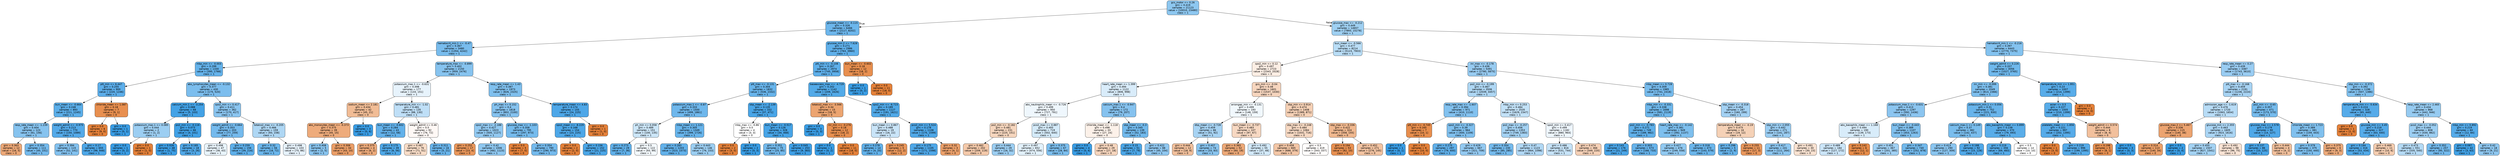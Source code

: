 digraph Tree {
node [shape=box, style="filled, rounded", color="black", fontname="helvetica"] ;
edge [fontname="helvetica"] ;
0 [label="gcs_motor <= 0.26\ngini = 0.419\nsamples = 21123\nvalue = [10010, 23480]\nclass = 1", fillcolor="#8dc7f0"] ;
1 [label="glucose_mean <= -0.115\ngini = 0.326\nsamples = 6466\nvalue = [2117, 8202]\nclass = 1", fillcolor="#6cb6ec"] ;
0 -> 1 [labeldistance=2.5, labelangle=45, headlabel="True"] ;
2 [label="hematocrit_min.1 <= -0.47\ngini = 0.367\nsamples = 3480\nvalue = [1354, 4242]\nclass = 1", fillcolor="#78bced"] ;
1 -> 2 ;
3 [label="mbp_min <= -0.003\ngini = 0.299\nsamples = 1330\nvalue = [395, 1766]\nclass = 1", fillcolor="#65b3eb"] ;
2 -> 3 ;
4 [label="ptt_min <= 6.447\ngini = 0.255\nsamples = 900\nvalue = [220, 1246]\nclass = 1", fillcolor="#5caeea"] ;
3 -> 4 ;
5 [label="bun_mean <= -0.664\ngini = 0.248\nsamples = 893\nvalue = [211, 1245]\nclass = 1", fillcolor="#5baee9"] ;
4 -> 5 ;
6 [label="resp_rate_mean <= -1.239\ngini = 0.404\nsamples = 123\nvalue = [61, 156]\nclass = 1", fillcolor="#86c3ef"] ;
5 -> 6 ;
7 [label="gini = 0.363\nsamples = 12\nvalue = [16, 5]\nclass = 0", fillcolor="#eda877"] ;
6 -> 7 ;
8 [label="gini = 0.354\nsamples = 111\nvalue = [45, 151]\nclass = 1", fillcolor="#74baed"] ;
6 -> 8 ;
9 [label="weight_admit <= -0.975\ngini = 0.213\nsamples = 770\nvalue = [150, 1089]\nclass = 1", fillcolor="#54aae9"] ;
5 -> 9 ;
10 [label="gini = 0.394\nsamples = 115\nvalue = [52, 141]\nclass = 1", fillcolor="#82c1ef"] ;
9 -> 10 ;
11 [label="gini = 0.17\nsamples = 655\nvalue = [98, 948]\nclass = 1", fillcolor="#4da7e8"] ;
9 -> 11 ;
12 [label="chloride_mean <= 1.087\ngini = 0.18\nsamples = 7\nvalue = [9, 1]\nclass = 0", fillcolor="#e88f4f"] ;
4 -> 12 ;
13 [label="gini = 0.0\nsamples = 6\nvalue = [9, 0]\nclass = 0", fillcolor="#e58139"] ;
12 -> 13 ;
14 [label="gini = 0.0\nsamples = 1\nvalue = [0, 1]\nclass = 1", fillcolor="#399de5"] ;
12 -> 14 ;
15 [label="abs_lymphocytes_mean <= -0.132\ngini = 0.377\nsamples = 430\nvalue = [175, 520]\nclass = 1", fillcolor="#7cbeee"] ;
3 -> 15 ;
16 [label="calcium_min.1 <= -3.254\ngini = 0.088\nsamples = 68\nvalue = [5, 103]\nclass = 1", fillcolor="#43a2e6"] ;
15 -> 16 ;
17 [label="potassium_max.1 <= 0.085\ngini = 0.444\nsamples = 2\nvalue = [1, 2]\nclass = 1", fillcolor="#9ccef2"] ;
16 -> 17 ;
18 [label="gini = 0.0\nsamples = 1\nvalue = [0, 2]\nclass = 1", fillcolor="#399de5"] ;
17 -> 18 ;
19 [label="gini = 0.0\nsamples = 1\nvalue = [1, 0]\nclass = 0", fillcolor="#e58139"] ;
17 -> 19 ;
20 [label="po2_min <= -0.116\ngini = 0.073\nsamples = 66\nvalue = [4, 101]\nclass = 1", fillcolor="#41a1e6"] ;
16 -> 20 ;
21 [label="gini = 0.026\nsamples = 48\nvalue = [1, 75]\nclass = 1", fillcolor="#3c9ee5"] ;
20 -> 21 ;
22 [label="gini = 0.185\nsamples = 18\nvalue = [3, 26]\nclass = 1", fillcolor="#50a8e8"] ;
20 -> 22 ;
23 [label="spo2_min <= 0.417\ngini = 0.411\nsamples = 362\nvalue = [170, 417]\nclass = 1", fillcolor="#8ac5f0"] ;
15 -> 23 ;
24 [label="weight_admit <= -0.664\ngini = 0.353\nsamples = 203\nvalue = [77, 259]\nclass = 1", fillcolor="#74baed"] ;
23 -> 24 ;
25 [label="gini = 0.498\nsamples = 47\nvalue = [38, 43]\nclass = 1", fillcolor="#e8f4fc"] ;
24 -> 25 ;
26 [label="gini = 0.259\nsamples = 156\nvalue = [39, 216]\nclass = 1", fillcolor="#5dafea"] ;
24 -> 26 ;
27 [label="totalco2_max <= -0.205\ngini = 0.466\nsamples = 159\nvalue = [93, 158]\nclass = 1", fillcolor="#aed7f4"] ;
23 -> 27 ;
28 [label="gini = 0.32\nsamples = 56\nvalue = [18, 72]\nclass = 1", fillcolor="#6ab6ec"] ;
27 -> 28 ;
29 [label="gini = 0.498\nsamples = 103\nvalue = [75, 86]\nclass = 1", fillcolor="#e6f2fc"] ;
27 -> 29 ;
30 [label="temperature_max <= -0.899\ngini = 0.402\nsamples = 2150\nvalue = [959, 2476]\nclass = 1", fillcolor="#86c3ef"] ;
2 -> 30 ;
31 [label="potassium_max.1 <= -0.631\ngini = 0.498\nsamples = 177\nvalue = [133, 151]\nclass = 1", fillcolor="#e7f3fc"] ;
30 -> 31 ;
32 [label="sodium_mean <= 2.181\ngini = 0.434\nsamples = 42\nvalue = [45, 21]\nclass = 0", fillcolor="#f1bc95"] ;
31 -> 32 ;
33 [label="abs_monocytes_mean <= -0.373\ngini = 0.375\nsamples = 39\nvalue = [45, 15]\nclass = 0", fillcolor="#eeab7b"] ;
32 -> 33 ;
34 [label="gini = 0.408\nsamples = 5\nvalue = [2, 5]\nclass = 1", fillcolor="#88c4ef"] ;
33 -> 34 ;
35 [label="gini = 0.306\nsamples = 34\nvalue = [43, 10]\nclass = 0", fillcolor="#eb9e67"] ;
33 -> 35 ;
36 [label="gini = 0.0\nsamples = 3\nvalue = [0, 6]\nclass = 1", fillcolor="#399de5"] ;
32 -> 36 ;
37 [label="temperature_min <= -1.02\ngini = 0.481\nsamples = 135\nvalue = [88, 130]\nclass = 1", fillcolor="#bfdff7"] ;
31 -> 37 ;
38 [label="bun_mean <= -0.602\ngini = 0.284\nsamples = 43\nvalue = [12, 58]\nclass = 1", fillcolor="#62b1ea"] ;
37 -> 38 ;
39 [label="gini = 0.375\nsamples = 4\nvalue = [6, 2]\nclass = 0", fillcolor="#eeab7b"] ;
38 -> 39 ;
40 [label="gini = 0.175\nsamples = 39\nvalue = [6, 56]\nclass = 1", fillcolor="#4ea8e8"] ;
38 -> 40 ;
41 [label="weight_admit <= 0.46\ngini = 0.5\nsamples = 92\nvalue = [76, 72]\nclass = 0", fillcolor="#fef8f5"] ;
37 -> 41 ;
42 [label="gini = 0.487\nsamples = 76\nvalue = [71, 51]\nclass = 0", fillcolor="#f8dcc7"] ;
41 -> 42 ;
43 [label="gini = 0.311\nsamples = 16\nvalue = [5, 21]\nclass = 1", fillcolor="#68b4eb"] ;
41 -> 43 ;
44 [label="resp_rate_mean <= 1.43\ngini = 0.387\nsamples = 1973\nvalue = [826, 2325]\nclass = 1", fillcolor="#7fc0ee"] ;
30 -> 44 ;
45 [label="ph_max <= 0.152\ngini = 0.4\nsamples = 1818\nvalue = [802, 2100]\nclass = 1", fillcolor="#85c2ef"] ;
44 -> 45 ;
46 [label="spo2_max <= -2.188\ngini = 0.427\nsamples = 1023\nvalue = [505, 1127]\nclass = 1", fillcolor="#92c9f1"] ;
45 -> 46 ;
47 [label="gini = 0.252\nsamples = 17\nvalue = [23, 4]\nclass = 0", fillcolor="#ea975b"] ;
46 -> 47 ;
48 [label="gini = 0.42\nsamples = 1006\nvalue = [482, 1123]\nclass = 1", fillcolor="#8ec7f0"] ;
46 -> 48 ;
49 [label="glucose_max <= -1.103\ngini = 0.358\nsamples = 795\nvalue = [297, 973]\nclass = 1", fillcolor="#75bbed"] ;
45 -> 49 ;
50 [label="gini = 0.0\nsamples = 5\nvalue = [7, 0]\nclass = 0", fillcolor="#e58139"] ;
49 -> 50 ;
51 [label="gini = 0.354\nsamples = 790\nvalue = [290, 973]\nclass = 1", fillcolor="#74baed"] ;
49 -> 51 ;
52 [label="temperature_mean <= 4.83\ngini = 0.174\nsamples = 155\nvalue = [24, 225]\nclass = 1", fillcolor="#4ea7e8"] ;
44 -> 52 ;
53 [label="spo2_mean <= -8.229\ngini = 0.168\nsamples = 154\nvalue = [23, 225]\nclass = 1", fillcolor="#4da7e8"] ;
52 -> 53 ;
54 [label="gini = 0.0\nsamples = 2\nvalue = [2, 0]\nclass = 0", fillcolor="#e58139"] ;
53 -> 54 ;
55 [label="gini = 0.156\nsamples = 152\nvalue = [21, 225]\nclass = 1", fillcolor="#4ba6e7"] ;
53 -> 55 ;
56 [label="gini = 0.0\nsamples = 1\nvalue = [1, 0]\nclass = 0", fillcolor="#e58139"] ;
52 -> 56 ;
57 [label="glucose_min.2 <= 7.628\ngini = 0.271\nsamples = 2986\nvalue = [763, 3960]\nclass = 1", fillcolor="#5fb0ea"] ;
1 -> 57 ;
58 [label="ptt_min <= -0.108\ngini = 0.267\nsamples = 2974\nvalue = [745, 3958]\nclass = 1", fillcolor="#5eafea"] ;
57 -> 58 ;
59 [label="ptt_max <= -0.131\ngini = 0.304\nsamples = 1832\nvalue = [536, 2332]\nclass = 1", fillcolor="#67b4eb"] ;
58 -> 59 ;
60 [label="potassium_max.1 <= -0.87\ngini = 0.333\nsamples = 1500\nvalue = [499, 1861]\nclass = 1", fillcolor="#6eb7ec"] ;
59 -> 60 ;
61 [label="ph_min <= 0.058\ngini = 0.489\nsamples = 151\nvalue = [100, 135]\nclass = 1", fillcolor="#cce6f8"] ;
60 -> 61 ;
62 [label="gini = 0.273\nsamples = 29\nvalue = [7, 36]\nclass = 1", fillcolor="#5fb0ea"] ;
61 -> 62 ;
63 [label="gini = 0.5\nsamples = 122\nvalue = [93, 99]\nclass = 1", fillcolor="#f3f9fd"] ;
61 -> 63 ;
64 [label="mbp_mean <= 1.121\ngini = 0.305\nsamples = 1349\nvalue = [399, 1726]\nclass = 1", fillcolor="#67b4eb"] ;
60 -> 64 ;
65 [label="gini = 0.283\nsamples = 1203\nvalue = [323, 1573]\nclass = 1", fillcolor="#62b1ea"] ;
64 -> 65 ;
66 [label="gini = 0.443\nsamples = 146\nvalue = [76, 153]\nclass = 1", fillcolor="#9bcef2"] ;
64 -> 66 ;
67 [label="sbp_mean <= -2.139\ngini = 0.135\nsamples = 332\nvalue = [37, 471]\nclass = 1", fillcolor="#49a5e7"] ;
59 -> 67 ;
68 [label="mbp_max <= -0.86\ngini = 0.5\nsamples = 4\nvalue = [3, 3]\nclass = 0", fillcolor="#ffffff"] ;
67 -> 68 ;
69 [label="gini = 0.0\nsamples = 2\nvalue = [3, 0]\nclass = 0", fillcolor="#e58139"] ;
68 -> 69 ;
70 [label="gini = 0.0\nsamples = 2\nvalue = [0, 3]\nclass = 1", fillcolor="#399de5"] ;
68 -> 70 ;
71 [label="bun_mean <= -0.517\ngini = 0.126\nsamples = 328\nvalue = [34, 468]\nclass = 1", fillcolor="#47a4e7"] ;
67 -> 71 ;
72 [label="gini = 0.351\nsamples = 75\nvalue = [25, 85]\nclass = 1", fillcolor="#73baed"] ;
71 -> 72 ;
73 [label="gini = 0.045\nsamples = 253\nvalue = [9, 383]\nclass = 1", fillcolor="#3e9fe6"] ;
71 -> 73 ;
74 [label="baseexcess_max <= -4.729\ngini = 0.202\nsamples = 1142\nvalue = [209, 1626]\nclass = 1", fillcolor="#52aae8"] ;
58 -> 74 ;
75 [label="totalco2_max <= -3.566\ngini = 0.34\nsamples = 15\nvalue = [18, 5]\nclass = 0", fillcolor="#eca470"] ;
74 -> 75 ;
76 [label="gini = 0.0\nsamples = 3\nvalue = [0, 3]\nclass = 1", fillcolor="#399de5"] ;
75 -> 76 ;
77 [label="inr_min <= -0.276\ngini = 0.18\nsamples = 12\nvalue = [18, 2]\nclass = 0", fillcolor="#e88f4f"] ;
75 -> 77 ;
78 [label="gini = 0.0\nsamples = 1\nvalue = [0, 2]\nclass = 1", fillcolor="#399de5"] ;
77 -> 78 ;
79 [label="gini = 0.0\nsamples = 11\nvalue = [18, 0]\nclass = 0", fillcolor="#e58139"] ;
77 -> 79 ;
80 [label="spo2_min <= -6.723\ngini = 0.189\nsamples = 1127\nvalue = [191, 1621]\nclass = 1", fillcolor="#50a9e8"] ;
74 -> 80 ;
81 [label="bun_mean <= 0.867\ngini = 0.488\nsamples = 19\nvalue = [16, 22]\nclass = 1", fillcolor="#c9e4f8"] ;
80 -> 81 ;
82 [label="gini = 0.278\nsamples = 14\nvalue = [4, 20]\nclass = 1", fillcolor="#61b1ea"] ;
81 -> 82 ;
83 [label="gini = 0.245\nsamples = 5\nvalue = [12, 2]\nclass = 0", fillcolor="#e9965a"] ;
81 -> 83 ;
84 [label="pco2_min <= 5.524\ngini = 0.178\nsamples = 1108\nvalue = [175, 1599]\nclass = 1", fillcolor="#4fa8e8"] ;
80 -> 84 ;
85 [label="gini = 0.175\nsamples = 1105\nvalue = [171, 1598]\nclass = 1", fillcolor="#4ea7e8"] ;
84 -> 85 ;
86 [label="gini = 0.32\nsamples = 3\nvalue = [4, 1]\nclass = 0", fillcolor="#eca06a"] ;
84 -> 86 ;
87 [label="bun_mean <= -0.602\ngini = 0.18\nsamples = 12\nvalue = [18, 2]\nclass = 0", fillcolor="#e88f4f"] ;
57 -> 87 ;
88 [label="gini = 0.0\nsamples = 1\nvalue = [0, 2]\nclass = 1", fillcolor="#399de5"] ;
87 -> 88 ;
89 [label="gini = 0.0\nsamples = 11\nvalue = [18, 0]\nclass = 0", fillcolor="#e58139"] ;
87 -> 89 ;
90 [label="glucose_max <= -0.212\ngini = 0.449\nsamples = 14657\nvalue = [7893, 15278]\nclass = 1", fillcolor="#9fd0f2"] ;
0 -> 90 [labeldistance=2.5, labelangle=-45, headlabel="False"] ;
91 [label="bun_mean <= -0.566\ngini = 0.477\nsamples = 8214\nvalue = [5123, 7903]\nclass = 1", fillcolor="#b9ddf6"] ;
90 -> 91 ;
92 [label="spo2_min <= 0.12\ngini = 0.497\nsamples = 2723\nvalue = [2343, 2028]\nclass = 0", fillcolor="#fceee4"] ;
91 -> 92 ;
93 [label="heart_rate_mean <= 1.399\ngini = 0.494\nsamples = 1122\nvalue = [806, 998]\nclass = 1", fillcolor="#d9ecfa"] ;
92 -> 93 ;
94 [label="abs_neutrophils_mean <= -0.726\ngini = 0.499\nsamples = 950\nvalue = [727, 791]\nclass = 1", fillcolor="#eff7fd"] ;
93 -> 94 ;
95 [label="po2_min <= -0.182\ngini = 0.481\nsamples = 231\nvalue = [225, 151]\nclass = 0", fillcolor="#f6d6be"] ;
94 -> 95 ;
96 [label="gini = 0.462\nsamples = 202\nvalue = [209, 119]\nclass = 0", fillcolor="#f4c9aa"] ;
95 -> 96 ;
97 [label="gini = 0.444\nsamples = 29\nvalue = [16, 32]\nclass = 1", fillcolor="#9ccef2"] ;
95 -> 97 ;
98 [label="pco2_max <= 0.887\ngini = 0.493\nsamples = 719\nvalue = [502, 640]\nclass = 1", fillcolor="#d4eaf9"] ;
94 -> 98 ;
99 [label="gini = 0.497\nsamples = 652\nvalue = [474, 556]\nclass = 1", fillcolor="#e2f1fb"] ;
98 -> 99 ;
100 [label="gini = 0.375\nsamples = 67\nvalue = [28, 84]\nclass = 1", fillcolor="#7bbeee"] ;
98 -> 100 ;
101 [label="calcium_max.1 <= -0.947\ngini = 0.4\nsamples = 172\nvalue = [79, 207]\nclass = 1", fillcolor="#85c2ef"] ;
93 -> 101 ;
102 [label="chloride_mean <= -1.118\ngini = 0.498\nsamples = 33\nvalue = [27, 24]\nclass = 0", fillcolor="#fcf1e9"] ;
101 -> 102 ;
103 [label="gini = 0.0\nsamples = 4\nvalue = [0, 6]\nclass = 1", fillcolor="#399de5"] ;
102 -> 103 ;
104 [label="gini = 0.48\nsamples = 29\nvalue = [27, 18]\nclass = 0", fillcolor="#f6d5bd"] ;
102 -> 104 ;
105 [label="sbp_mean <= -0.3\ngini = 0.345\nsamples = 139\nvalue = [52, 183]\nclass = 1", fillcolor="#71b9ec"] ;
101 -> 105 ;
106 [label="gini = 0.15\nsamples = 51\nvalue = [7, 79]\nclass = 1", fillcolor="#4ba6e7"] ;
105 -> 106 ;
107 [label="gini = 0.422\nsamples = 88\nvalue = [45, 104]\nclass = 1", fillcolor="#8fc7f0"] ;
105 -> 107 ;
108 [label="gcs_min <= -0.04\ngini = 0.48\nsamples = 1601\nvalue = [1537, 1030]\nclass = 0", fillcolor="#f6d5be"] ;
92 -> 108 ;
109 [label="aniongap_min <= -0.131\ngini = 0.499\nsamples = 193\nvalue = [148, 159]\nclass = 1", fillcolor="#f1f8fd"] ;
108 -> 109 ;
110 [label="dbp_mean <= -0.728\ngini = 0.459\nsamples = 86\nvalue = [51, 92]\nclass = 1", fillcolor="#a7d3f3"] ;
109 -> 110 ;
111 [label="gini = 0.444\nsamples = 12\nvalue = [18, 9]\nclass = 0", fillcolor="#f2c09c"] ;
110 -> 111 ;
112 [label="gini = 0.407\nsamples = 74\nvalue = [33, 83]\nclass = 1", fillcolor="#88c4ef"] ;
110 -> 112 ;
113 [label="bun_mean <= -0.737\ngini = 0.483\nsamples = 107\nvalue = [97, 67]\nclass = 0", fillcolor="#f7d8c2"] ;
109 -> 113 ;
114 [label="gini = 0.365\nsamples = 52\nvalue = [60, 19]\nclass = 0", fillcolor="#eda978"] ;
113 -> 114 ;
115 [label="gini = 0.492\nsamples = 55\nvalue = [37, 48]\nclass = 1", fillcolor="#d2e9f9"] ;
113 -> 115 ;
116 [label="sbp_min <= 0.914\ngini = 0.474\nsamples = 1408\nvalue = [1389, 871]\nclass = 0", fillcolor="#f5d0b5"] ;
108 -> 116 ;
117 [label="sbp_max <= -0.248\ngini = 0.484\nsamples = 1084\nvalue = [1031, 716]\nclass = 0", fillcolor="#f7d9c3"] ;
116 -> 117 ;
118 [label="gini = 0.458\nsamples = 665\nvalue = [688, 379]\nclass = 0", fillcolor="#f3c6a6"] ;
117 -> 118 ;
119 [label="gini = 0.5\nsamples = 419\nvalue = [343, 337]\nclass = 0", fillcolor="#fffdfc"] ;
117 -> 119 ;
120 [label="sbp_max <= -0.336\ngini = 0.422\nsamples = 324\nvalue = [358, 155]\nclass = 0", fillcolor="#f0b88f"] ;
116 -> 120 ;
121 [label="gini = 0.194\nsamples = 53\nvalue = [82, 10]\nclass = 0", fillcolor="#e89051"] ;
120 -> 121 ;
122 [label="gini = 0.452\nsamples = 271\nvalue = [276, 145]\nclass = 0", fillcolor="#f3c3a1"] ;
120 -> 122 ;
123 [label="inr_max <= -0.178\ngini = 0.436\nsamples = 5491\nvalue = [2780, 5875]\nclass = 1", fillcolor="#97cbf1"] ;
91 -> 123 ;
124 [label="po2_min <= -0.199\ngini = 0.467\nsamples = 3506\nvalue = [2039, 3457]\nclass = 1", fillcolor="#aed7f4"] ;
123 -> 124 ;
125 [label="resp_rate_max <= -1.607\ngini = 0.394\nsamples = 971\nvalue = [410, 1110]\nclass = 1", fillcolor="#82c1ef"] ;
124 -> 125 ;
126 [label="ptt_min <= -0.745\ngini = 0.165\nsamples = 7\nvalue = [10, 1]\nclass = 0", fillcolor="#e88e4d"] ;
125 -> 126 ;
127 [label="gini = 0.0\nsamples = 1\nvalue = [0, 1]\nclass = 1", fillcolor="#399de5"] ;
126 -> 127 ;
128 [label="gini = 0.0\nsamples = 6\nvalue = [10, 0]\nclass = 0", fillcolor="#e58139"] ;
126 -> 128 ;
129 [label="spo2_min <= -0.327\ngini = 0.39\nsamples = 964\nvalue = [400, 1109]\nclass = 1", fillcolor="#80c0ee"] ;
125 -> 129 ;
130 [label="gini = 0.275\nsamples = 297\nvalue = [79, 400]\nclass = 1", fillcolor="#60b0ea"] ;
129 -> 130 ;
131 [label="gini = 0.429\nsamples = 667\nvalue = [321, 709]\nclass = 1", fillcolor="#93c9f1"] ;
129 -> 131 ;
132 [label="mbp_min <= 0.253\ngini = 0.484\nsamples = 2535\nvalue = [1629, 2347]\nclass = 1", fillcolor="#c2e1f7"] ;
124 -> 132 ;
133 [label="po2_max <= -0.257\ngini = 0.456\nsamples = 1353\nvalue = [749, 1383]\nclass = 1", fillcolor="#a4d2f3"] ;
132 -> 133 ;
134 [label="gini = 0.354\nsamples = 230\nvalue = [85, 285]\nclass = 1", fillcolor="#74baed"] ;
133 -> 134 ;
135 [label="gini = 0.47\nsamples = 1123\nvalue = [664, 1098]\nclass = 1", fillcolor="#b1d8f5"] ;
133 -> 135 ;
136 [label="spo2_min <= 0.417\ngini = 0.499\nsamples = 1182\nvalue = [880, 964]\nclass = 1", fillcolor="#eef6fd"] ;
132 -> 136 ;
137 [label="gini = 0.486\nsamples = 816\nvalue = [531, 744]\nclass = 1", fillcolor="#c6e3f8"] ;
136 -> 137 ;
138 [label="gini = 0.474\nsamples = 366\nvalue = [349, 220]\nclass = 0", fillcolor="#f5d0b6"] ;
136 -> 138 ;
139 [label="mbp_mean <= 0.728\ngini = 0.359\nsamples = 1985\nvalue = [741, 2418]\nclass = 1", fillcolor="#76bbed"] ;
123 -> 139 ;
140 [label="mbp_min <= -0.331\ngini = 0.338\nsamples = 1698\nvalue = [581, 2119]\nclass = 1", fillcolor="#6fb8ec"] ;
139 -> 140 ;
141 [label="po2_min <= -0.783\ngini = 0.271\nsamples = 749\nvalue = [189, 982]\nclass = 1", fillcolor="#5fb0ea"] ;
140 -> 141 ;
142 [label="gini = 0.143\nsamples = 176\nvalue = [21, 249]\nclass = 1", fillcolor="#4aa5e7"] ;
141 -> 142 ;
143 [label="gini = 0.303\nsamples = 573\nvalue = [168, 733]\nclass = 1", fillcolor="#66b3eb"] ;
141 -> 143 ;
144 [label="heart_rate_max <= -0.142\ngini = 0.381\nsamples = 949\nvalue = [392, 1137]\nclass = 1", fillcolor="#7dbfee"] ;
140 -> 144 ;
145 [label="gini = 0.427\nsamples = 476\nvalue = [249, 558]\nclass = 1", fillcolor="#91c9f1"] ;
144 -> 145 ;
146 [label="gini = 0.318\nsamples = 473\nvalue = [143, 579]\nclass = 1", fillcolor="#6ab5eb"] ;
144 -> 146 ;
147 [label="sbp_mean <= -0.318\ngini = 0.454\nsamples = 287\nvalue = [160, 299]\nclass = 1", fillcolor="#a3d1f3"] ;
139 -> 147 ;
148 [label="temperature_mean <= -0.19\ngini = 0.475\nsamples = 16\nvalue = [19, 12]\nclass = 0", fillcolor="#f5d1b6"] ;
147 -> 148 ;
149 [label="gini = 0.298\nsamples = 5\nvalue = [2, 9]\nclass = 1", fillcolor="#65b3eb"] ;
148 -> 149 ;
150 [label="gini = 0.255\nsamples = 11\nvalue = [17, 3]\nclass = 0", fillcolor="#ea975c"] ;
148 -> 150 ;
151 [label="sbp_min <= 2.055\ngini = 0.442\nsamples = 271\nvalue = [141, 287]\nclass = 1", fillcolor="#9acdf2"] ;
147 -> 151 ;
152 [label="gini = 0.417\nsamples = 241\nvalue = [111, 264]\nclass = 1", fillcolor="#8cc6f0"] ;
151 -> 152 ;
153 [label="gini = 0.491\nsamples = 30\nvalue = [30, 23]\nclass = 0", fillcolor="#f9e2d1"] ;
151 -> 153 ;
154 [label="hematocrit_min.1 <= -0.216\ngini = 0.397\nsamples = 6443\nvalue = [2770, 7375]\nclass = 1", fillcolor="#83c2ef"] ;
90 -> 154 ;
155 [label="weight_admit <= 0.226\ngini = 0.337\nsamples = 3056\nvalue = [1027, 3765]\nclass = 1", fillcolor="#6fb8ec"] ;
154 -> 155 ;
156 [label="inr_min <= -0.099\ngini = 0.381\nsamples = 2049\nvalue = [813, 2366]\nclass = 1", fillcolor="#7dbfee"] ;
155 -> 156 ;
157 [label="potassium_max.1 <= -0.631\ngini = 0.413\nsamples = 1297\nvalue = [592, 1436]\nclass = 1", fillcolor="#8bc5f0"] ;
156 -> 157 ;
158 [label="abs_basophils_mean <= 1.168\ngini = 0.494\nsamples = 190\nvalue = [139, 173]\nclass = 1", fillcolor="#d8ecfa"] ;
157 -> 158 ;
159 [label="gini = 0.489\nsamples = 184\nvalue = [127, 172]\nclass = 1", fillcolor="#cbe5f8"] ;
158 -> 159 ;
160 [label="gini = 0.142\nsamples = 6\nvalue = [12, 1]\nclass = 0", fillcolor="#e78c49"] ;
158 -> 160 ;
161 [label="bun_mean <= -0.443\ngini = 0.389\nsamples = 1107\nvalue = [453, 1263]\nclass = 1", fillcolor="#80c0ee"] ;
157 -> 161 ;
162 [label="gini = 0.451\nsamples = 367\nvalue = [201, 385]\nclass = 1", fillcolor="#a0d0f3"] ;
161 -> 162 ;
163 [label="gini = 0.347\nsamples = 740\nvalue = [252, 878]\nclass = 1", fillcolor="#72b9ec"] ;
161 -> 163 ;
164 [label="potassium_min.1 <= 0.056\ngini = 0.31\nsamples = 752\nvalue = [221, 930]\nclass = 1", fillcolor="#68b4eb"] ;
156 -> 164 ;
165 [label="calcium_max.1 <= 0.149\ngini = 0.37\nsamples = 382\nvalue = [142, 437]\nclass = 1", fillcolor="#79bded"] ;
164 -> 165 ;
166 [label="gini = 0.413\nsamples = 290\nvalue = [127, 309]\nclass = 1", fillcolor="#8ac5f0"] ;
165 -> 166 ;
167 [label="gini = 0.188\nsamples = 92\nvalue = [15, 128]\nclass = 1", fillcolor="#50a8e8"] ;
165 -> 167 ;
168 [label="abs_basophils_mean <= 0.899\ngini = 0.238\nsamples = 370\nvalue = [79, 493]\nclass = 1", fillcolor="#59ade9"] ;
164 -> 168 ;
169 [label="gini = 0.219\nsamples = 356\nvalue = [69, 483]\nclass = 1", fillcolor="#55abe9"] ;
168 -> 169 ;
170 [label="gini = 0.5\nsamples = 14\nvalue = [10, 10]\nclass = 0", fillcolor="#ffffff"] ;
168 -> 170 ;
171 [label="temperature_min <= 1.951\ngini = 0.23\nsamples = 1007\nvalue = [214, 1399]\nclass = 1", fillcolor="#57ace9"] ;
155 -> 171 ;
172 [label="asian <= 0.5\ngini = 0.227\nsamples = 1005\nvalue = [210, 1399]\nclass = 1", fillcolor="#57ace9"] ;
171 -> 172 ;
173 [label="platelets_mean <= -1.856\ngini = 0.221\nsamples = 997\nvalue = [202, 1395]\nclass = 1", fillcolor="#56abe9"] ;
172 -> 173 ;
174 [label="gini = 0.0\nsamples = 1\nvalue = [3, 0]\nclass = 0", fillcolor="#e58139"] ;
173 -> 174 ;
175 [label="gini = 0.219\nsamples = 996\nvalue = [199, 1395]\nclass = 1", fillcolor="#55abe9"] ;
173 -> 175 ;
176 [label="weight_admit <= 0.574\ngini = 0.444\nsamples = 8\nvalue = [8, 4]\nclass = 0", fillcolor="#f2c09c"] ;
172 -> 176 ;
177 [label="gini = 0.198\nsamples = 5\nvalue = [8, 1]\nclass = 0", fillcolor="#e89152"] ;
176 -> 177 ;
178 [label="gini = 0.0\nsamples = 3\nvalue = [0, 3]\nclass = 1", fillcolor="#399de5"] ;
176 -> 178 ;
179 [label="gini = 0.0\nsamples = 2\nvalue = [4, 0]\nclass = 0", fillcolor="#e58139"] ;
171 -> 179 ;
180 [label="resp_rate_mean <= 0.27\ngini = 0.439\nsamples = 3387\nvalue = [1743, 3610]\nclass = 1", fillcolor="#99ccf2"] ;
154 -> 180 ;
181 [label="ptt_max <= -0.168\ngini = 0.459\nsamples = 2191\nvalue = [1236, 2224]\nclass = 1", fillcolor="#a7d3f3"] ;
180 -> 181 ;
182 [label="admission_age <= -1.619\ngini = 0.476\nsamples = 1720\nvalue = [1063, 1654]\nclass = 1", fillcolor="#b8dcf6"] ;
181 -> 182 ;
183 [label="glucose_max.2 <= 5.467\ngini = 0.336\nsamples = 115\nvalue = [140, 38]\nclass = 0", fillcolor="#eca36f"] ;
182 -> 183 ;
184 [label="gini = 0.314\nsamples = 113\nvalue = [140, 34]\nclass = 0", fillcolor="#eba069"] ;
183 -> 184 ;
185 [label="gini = 0.0\nsamples = 2\nvalue = [0, 4]\nclass = 1", fillcolor="#399de5"] ;
183 -> 185 ;
186 [label="glucose_min <= 2.355\ngini = 0.463\nsamples = 1605\nvalue = [923, 1616]\nclass = 1", fillcolor="#aad5f4"] ;
182 -> 186 ;
187 [label="gini = 0.455\nsamples = 1507\nvalue = [827, 1541]\nclass = 1", fillcolor="#a3d2f3"] ;
186 -> 187 ;
188 [label="gini = 0.492\nsamples = 98\nvalue = [96, 75]\nclass = 0", fillcolor="#f9e3d4"] ;
186 -> 188 ;
189 [label="po2_min <= -0.65\ngini = 0.357\nsamples = 471\nvalue = [173, 570]\nclass = 1", fillcolor="#75bbed"] ;
181 -> 189 ;
190 [label="glucose_max <= 2.578\ngini = 0.179\nsamples = 90\nvalue = [14, 127]\nclass = 1", fillcolor="#4fa8e8"] ;
189 -> 190 ;
191 [label="gini = 0.137\nsamples = 86\nvalue = [10, 125]\nclass = 1", fillcolor="#49a5e7"] ;
190 -> 191 ;
192 [label="gini = 0.444\nsamples = 4\nvalue = [4, 2]\nclass = 0", fillcolor="#f2c09c"] ;
190 -> 192 ;
193 [label="chloride_mean <= 1.723\ngini = 0.389\nsamples = 381\nvalue = [159, 443]\nclass = 1", fillcolor="#80c0ee"] ;
189 -> 193 ;
194 [label="gini = 0.379\nsamples = 375\nvalue = [150, 440]\nclass = 1", fillcolor="#7cbeee"] ;
193 -> 194 ;
195 [label="gini = 0.375\nsamples = 6\nvalue = [9, 3]\nclass = 0", fillcolor="#eeab7b"] ;
193 -> 195 ;
196 [label="sbp_min <= -0.372\ngini = 0.392\nsamples = 1196\nvalue = [507, 1386]\nclass = 1", fillcolor="#81c1ef"] ;
180 -> 196 ;
197 [label="temperature_min <= -5.634\ngini = 0.224\nsamples = 328\nvalue = [65, 440]\nclass = 1", fillcolor="#56abe9"] ;
196 -> 197 ;
198 [label="gini = 0.0\nsamples = 1\nvalue = [2, 0]\nclass = 0", fillcolor="#e58139"] ;
197 -> 198 ;
199 [label="glucose_min <= 3.45\ngini = 0.219\nsamples = 327\nvalue = [63, 440]\nclass = 1", fillcolor="#55abe9"] ;
197 -> 199 ;
200 [label="gini = 0.194\nsamples = 316\nvalue = [53, 434]\nclass = 1", fillcolor="#51a9e8"] ;
199 -> 200 ;
201 [label="gini = 0.469\nsamples = 11\nvalue = [10, 6]\nclass = 0", fillcolor="#f5cdb0"] ;
199 -> 201 ;
202 [label="resp_rate_mean <= 2.465\ngini = 0.434\nsamples = 868\nvalue = [442, 946]\nclass = 1", fillcolor="#96cbf1"] ;
196 -> 202 ;
203 [label="pco2_max <= -0.052\ngini = 0.444\nsamples = 808\nvalue = [430, 862]\nclass = 1", fillcolor="#9ccef2"] ;
202 -> 203 ;
204 [label="gini = 0.473\nsamples = 551\nvalue = [335, 540]\nclass = 1", fillcolor="#b4daf5"] ;
203 -> 204 ;
205 [label="gini = 0.352\nsamples = 257\nvalue = [95, 322]\nclass = 1", fillcolor="#73baed"] ;
203 -> 205 ;
206 [label="mbp_min <= 0.892\ngini = 0.219\nsamples = 60\nvalue = [12, 84]\nclass = 1", fillcolor="#55abe9"] ;
202 -> 206 ;
207 [label="gini = 0.087\nsamples = 42\nvalue = [3, 63]\nclass = 1", fillcolor="#42a2e6"] ;
206 -> 207 ;
208 [label="gini = 0.42\nsamples = 18\nvalue = [9, 21]\nclass = 1", fillcolor="#8ec7f0"] ;
206 -> 208 ;
}